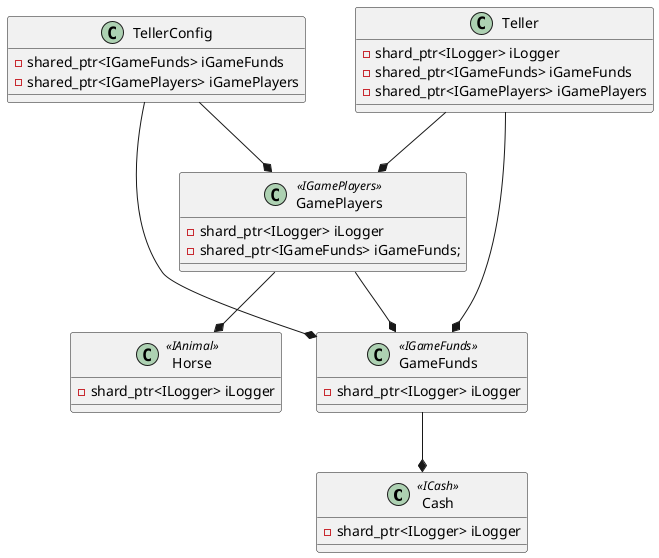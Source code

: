 @startuml Teller

class Cash <<ICash>> {
  -shard_ptr<ILogger> iLogger
}
class GameFunds <<IGameFunds>> {
  -shard_ptr<ILogger> iLogger
}
GameFunds --* Cash

class Horse <<IAnimal>> {
  -shard_ptr<ILogger> iLogger
}
class GamePlayers <<IGamePlayers>> {
  -shard_ptr<ILogger> iLogger
  -shared_ptr<IGameFunds> iGameFunds;
}
GamePlayers --* GameFunds
GamePlayers --* Horse

class Teller {
  -shard_ptr<ILogger> iLogger
  -shared_ptr<IGameFunds> iGameFunds
  -shared_ptr<IGamePlayers> iGamePlayers
}
Teller --* GamePlayers
Teller --* GameFunds

class TellerConfig {
  -shared_ptr<IGameFunds> iGameFunds
  -shared_ptr<IGamePlayers> iGamePlayers
}
TellerConfig --* GamePlayers
TellerConfig --* GameFunds

@enduml